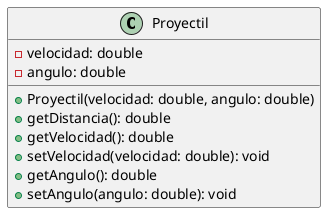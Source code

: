 @startuml

class Proyectil {
    - velocidad: double
    - angulo: double
    
    + Proyectil(velocidad: double, angulo: double)
    + getDistancia(): double
    + getVelocidad(): double
    + setVelocidad(velocidad: double): void
    + getAngulo(): double
    + setAngulo(angulo: double): void
}

@enduml
